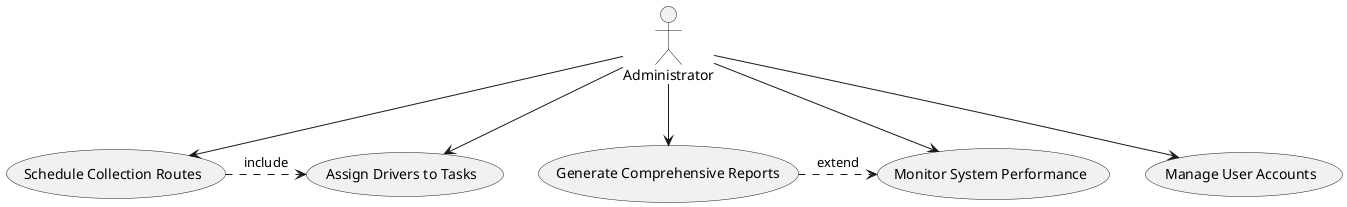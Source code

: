 @startuml Administrator_Use_Case_Diagram
actor Administrator
Administrator --> (Manage User Accounts)
Administrator --> (Schedule Collection Routes)
Administrator --> (Assign Drivers to Tasks)
Administrator --> (Monitor System Performance)
Administrator --> (Generate Comprehensive Reports)
(Schedule Collection Routes) .> (Assign Drivers to Tasks) : include
(Generate Comprehensive Reports) .> (Monitor System Performance) : extend
@enduml